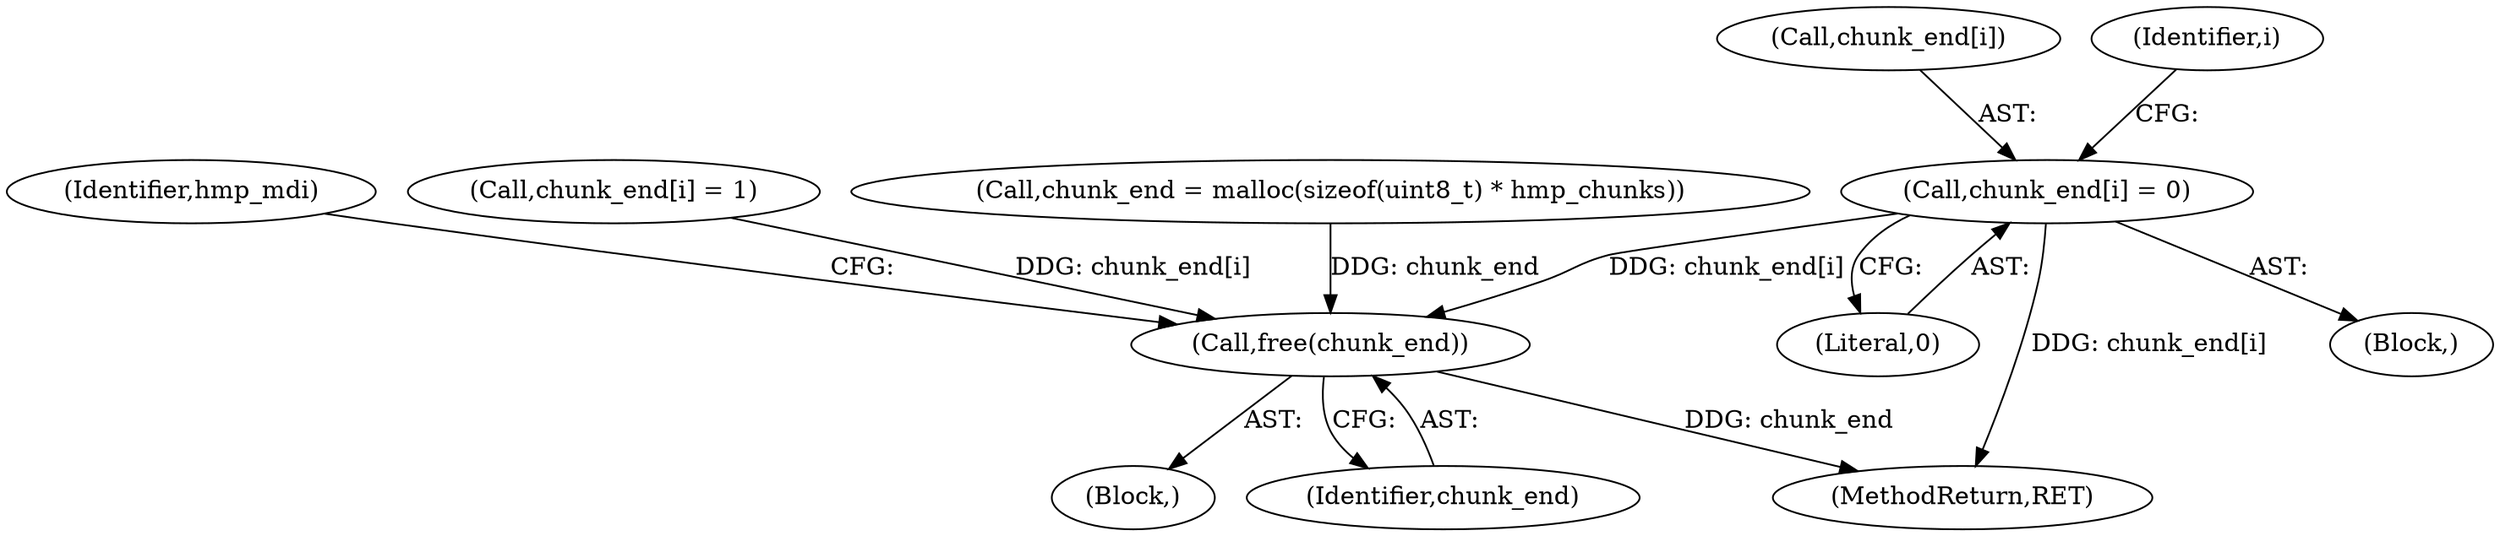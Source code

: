 digraph "0_wildmidi_660b513d99bced8783a4a5984ac2f742c74ebbdd_0@array" {
"1000766" [label="(Call,chunk_end[i] = 0)"];
"1001275" [label="(Call,free(chunk_end))"];
"1001279" [label="(Identifier,hmp_mdi)"];
"1001287" [label="(MethodReturn,RET)"];
"1001275" [label="(Call,free(chunk_end))"];
"1000965" [label="(Call,chunk_end[i] = 1)"];
"1000515" [label="(Call,chunk_end = malloc(sizeof(uint8_t) * hmp_chunks))"];
"1000767" [label="(Call,chunk_end[i])"];
"1000534" [label="(Block,)"];
"1000106" [label="(Block,)"];
"1000770" [label="(Literal,0)"];
"1001276" [label="(Identifier,chunk_end)"];
"1000766" [label="(Call,chunk_end[i] = 0)"];
"1000533" [label="(Identifier,i)"];
"1000766" -> "1000534"  [label="AST: "];
"1000766" -> "1000770"  [label="CFG: "];
"1000767" -> "1000766"  [label="AST: "];
"1000770" -> "1000766"  [label="AST: "];
"1000533" -> "1000766"  [label="CFG: "];
"1000766" -> "1001287"  [label="DDG: chunk_end[i]"];
"1000766" -> "1001275"  [label="DDG: chunk_end[i]"];
"1001275" -> "1000106"  [label="AST: "];
"1001275" -> "1001276"  [label="CFG: "];
"1001276" -> "1001275"  [label="AST: "];
"1001279" -> "1001275"  [label="CFG: "];
"1001275" -> "1001287"  [label="DDG: chunk_end"];
"1000515" -> "1001275"  [label="DDG: chunk_end"];
"1000965" -> "1001275"  [label="DDG: chunk_end[i]"];
}
